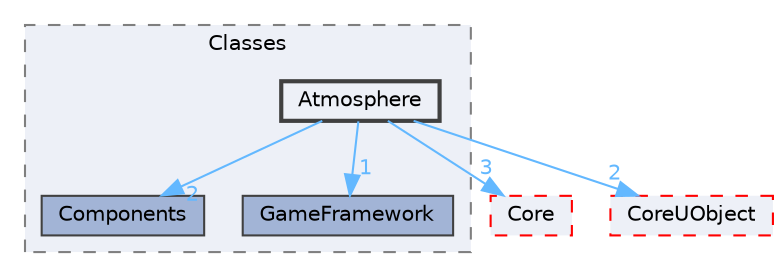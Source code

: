 digraph "Atmosphere"
{
 // INTERACTIVE_SVG=YES
 // LATEX_PDF_SIZE
  bgcolor="transparent";
  edge [fontname=Helvetica,fontsize=10,labelfontname=Helvetica,labelfontsize=10];
  node [fontname=Helvetica,fontsize=10,shape=box,height=0.2,width=0.4];
  compound=true
  subgraph clusterdir_0ed647eebe6ffcaa496d3842b7cec6ce {
    graph [ bgcolor="#edf0f7", pencolor="grey50", label="Classes", fontname=Helvetica,fontsize=10 style="filled,dashed", URL="dir_0ed647eebe6ffcaa496d3842b7cec6ce.html",tooltip=""]
  dir_70f57afd45fa1634d302cabb4bd26e1c [label="Components", fillcolor="#a2b4d6", color="grey25", style="filled", URL="dir_70f57afd45fa1634d302cabb4bd26e1c.html",tooltip=""];
  dir_cc939d8e7753f23591e1c275ea054aa8 [label="GameFramework", fillcolor="#a2b4d6", color="grey25", style="filled", URL="dir_cc939d8e7753f23591e1c275ea054aa8.html",tooltip=""];
  dir_6a76f72228cb9aaccefdb3eb0119b08f [label="Atmosphere", fillcolor="#edf0f7", color="grey25", style="filled,bold", URL="dir_6a76f72228cb9aaccefdb3eb0119b08f.html",tooltip=""];
  }
  dir_0e6cddcc9caa1238c7f3774224afaa45 [label="Core", fillcolor="#edf0f7", color="red", style="filled,dashed", URL="dir_0e6cddcc9caa1238c7f3774224afaa45.html",tooltip=""];
  dir_4c499e5e32e2b4479ad7e552df73eeae [label="CoreUObject", fillcolor="#edf0f7", color="red", style="filled,dashed", URL="dir_4c499e5e32e2b4479ad7e552df73eeae.html",tooltip=""];
  dir_6a76f72228cb9aaccefdb3eb0119b08f->dir_0e6cddcc9caa1238c7f3774224afaa45 [headlabel="3", labeldistance=1.5 headhref="dir_000068_000266.html" href="dir_000068_000266.html" color="steelblue1" fontcolor="steelblue1"];
  dir_6a76f72228cb9aaccefdb3eb0119b08f->dir_4c499e5e32e2b4479ad7e552df73eeae [headlabel="2", labeldistance=1.5 headhref="dir_000068_000268.html" href="dir_000068_000268.html" color="steelblue1" fontcolor="steelblue1"];
  dir_6a76f72228cb9aaccefdb3eb0119b08f->dir_70f57afd45fa1634d302cabb4bd26e1c [headlabel="2", labeldistance=1.5 headhref="dir_000068_000231.html" href="dir_000068_000231.html" color="steelblue1" fontcolor="steelblue1"];
  dir_6a76f72228cb9aaccefdb3eb0119b08f->dir_cc939d8e7753f23591e1c275ea054aa8 [headlabel="1", labeldistance=1.5 headhref="dir_000068_000419.html" href="dir_000068_000419.html" color="steelblue1" fontcolor="steelblue1"];
}
